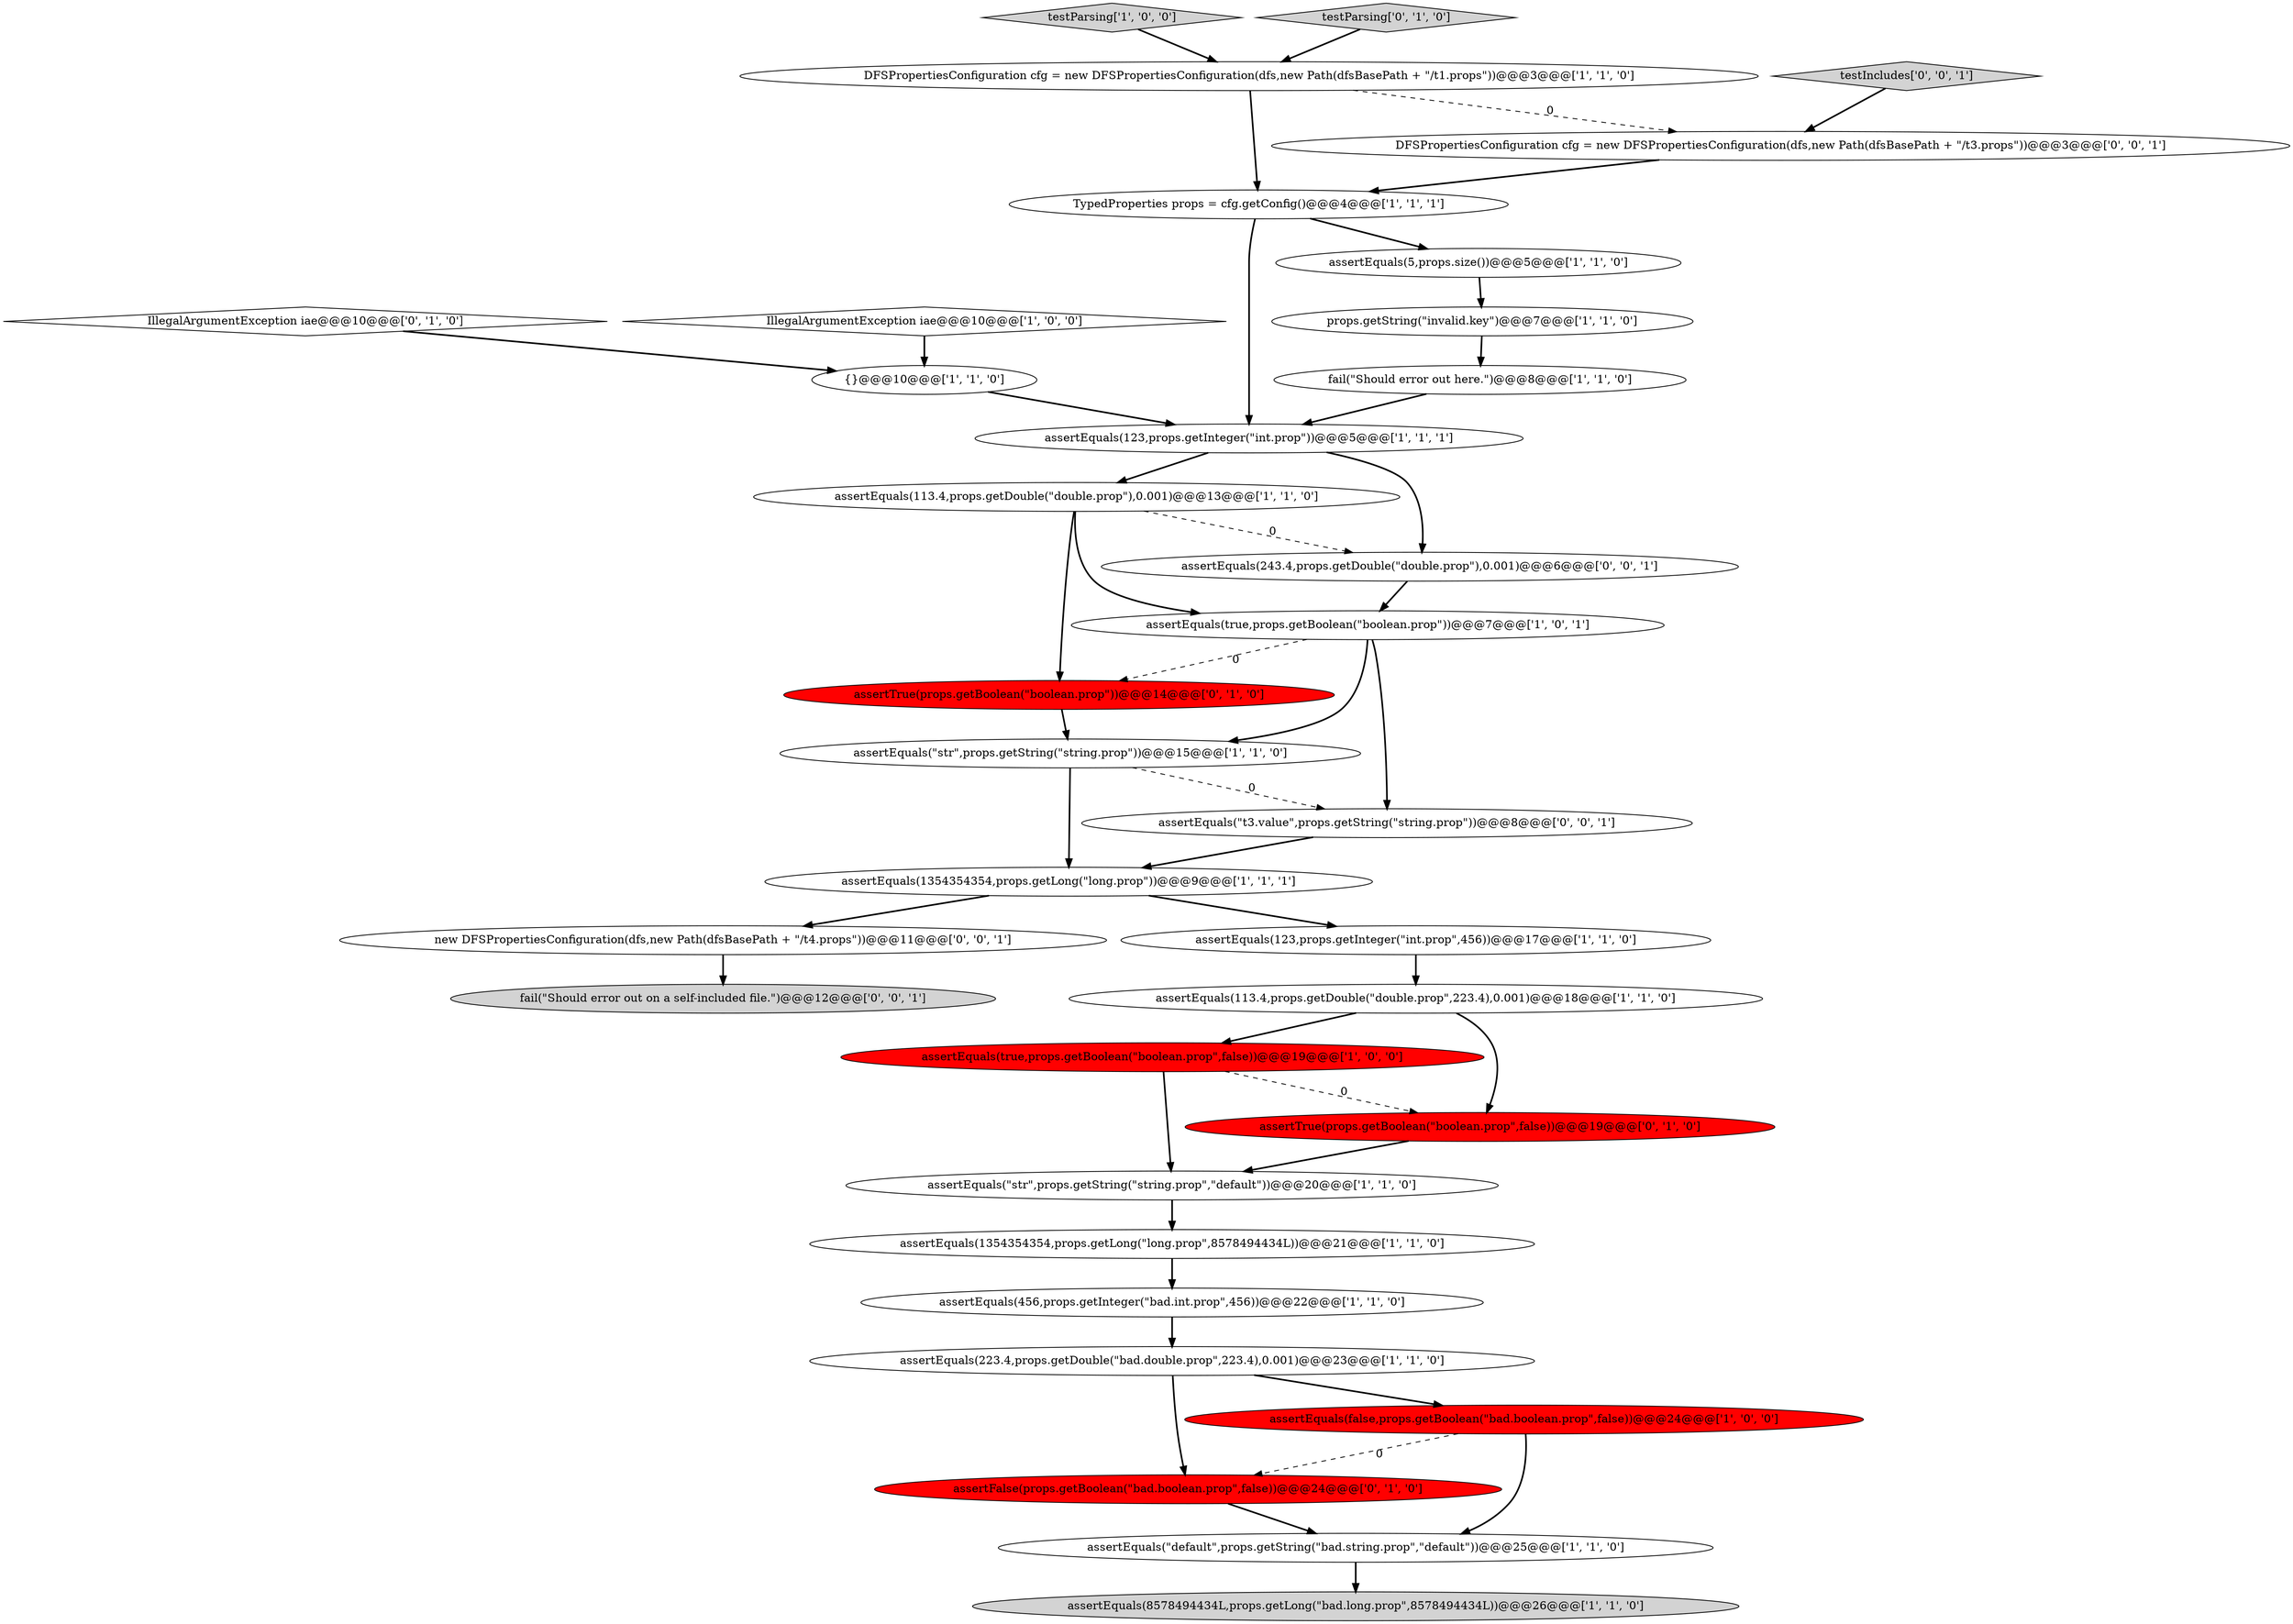 digraph {
30 [style = filled, label = "fail(\"Should error out on a self-included file.\")@@@12@@@['0', '0', '1']", fillcolor = lightgray, shape = ellipse image = "AAA0AAABBB3BBB"];
12 [style = filled, label = "{}@@@10@@@['1', '1', '0']", fillcolor = white, shape = ellipse image = "AAA0AAABBB1BBB"];
33 [style = filled, label = "assertEquals(\"t3.value\",props.getString(\"string.prop\"))@@@8@@@['0', '0', '1']", fillcolor = white, shape = ellipse image = "AAA0AAABBB3BBB"];
2 [style = filled, label = "TypedProperties props = cfg.getConfig()@@@4@@@['1', '1', '1']", fillcolor = white, shape = ellipse image = "AAA0AAABBB1BBB"];
19 [style = filled, label = "assertEquals(true,props.getBoolean(\"boolean.prop\",false))@@@19@@@['1', '0', '0']", fillcolor = red, shape = ellipse image = "AAA1AAABBB1BBB"];
11 [style = filled, label = "assertEquals(456,props.getInteger(\"bad.int.prop\",456))@@@22@@@['1', '1', '0']", fillcolor = white, shape = ellipse image = "AAA0AAABBB1BBB"];
31 [style = filled, label = "testIncludes['0', '0', '1']", fillcolor = lightgray, shape = diamond image = "AAA0AAABBB3BBB"];
6 [style = filled, label = "assertEquals(\"str\",props.getString(\"string.prop\",\"default\"))@@@20@@@['1', '1', '0']", fillcolor = white, shape = ellipse image = "AAA0AAABBB1BBB"];
16 [style = filled, label = "assertEquals(8578494434L,props.getLong(\"bad.long.prop\",8578494434L))@@@26@@@['1', '1', '0']", fillcolor = lightgray, shape = ellipse image = "AAA0AAABBB1BBB"];
7 [style = filled, label = "assertEquals(123,props.getInteger(\"int.prop\"))@@@5@@@['1', '1', '1']", fillcolor = white, shape = ellipse image = "AAA0AAABBB1BBB"];
24 [style = filled, label = "IllegalArgumentException iae@@@10@@@['0', '1', '0']", fillcolor = white, shape = diamond image = "AAA0AAABBB2BBB"];
27 [style = filled, label = "assertFalse(props.getBoolean(\"bad.boolean.prop\",false))@@@24@@@['0', '1', '0']", fillcolor = red, shape = ellipse image = "AAA1AAABBB2BBB"];
21 [style = filled, label = "props.getString(\"invalid.key\")@@@7@@@['1', '1', '0']", fillcolor = white, shape = ellipse image = "AAA0AAABBB1BBB"];
8 [style = filled, label = "assertEquals(1354354354,props.getLong(\"long.prop\",8578494434L))@@@21@@@['1', '1', '0']", fillcolor = white, shape = ellipse image = "AAA0AAABBB1BBB"];
15 [style = filled, label = "testParsing['1', '0', '0']", fillcolor = lightgray, shape = diamond image = "AAA0AAABBB1BBB"];
5 [style = filled, label = "fail(\"Should error out here.\")@@@8@@@['1', '1', '0']", fillcolor = white, shape = ellipse image = "AAA0AAABBB1BBB"];
20 [style = filled, label = "DFSPropertiesConfiguration cfg = new DFSPropertiesConfiguration(dfs,new Path(dfsBasePath + \"/t1.props\"))@@@3@@@['1', '1', '0']", fillcolor = white, shape = ellipse image = "AAA0AAABBB1BBB"];
23 [style = filled, label = "assertTrue(props.getBoolean(\"boolean.prop\",false))@@@19@@@['0', '1', '0']", fillcolor = red, shape = ellipse image = "AAA1AAABBB2BBB"];
32 [style = filled, label = "new DFSPropertiesConfiguration(dfs,new Path(dfsBasePath + \"/t4.props\"))@@@11@@@['0', '0', '1']", fillcolor = white, shape = ellipse image = "AAA0AAABBB3BBB"];
13 [style = filled, label = "assertEquals(true,props.getBoolean(\"boolean.prop\"))@@@7@@@['1', '0', '1']", fillcolor = white, shape = ellipse image = "AAA0AAABBB1BBB"];
25 [style = filled, label = "assertTrue(props.getBoolean(\"boolean.prop\"))@@@14@@@['0', '1', '0']", fillcolor = red, shape = ellipse image = "AAA1AAABBB2BBB"];
14 [style = filled, label = "assertEquals(223.4,props.getDouble(\"bad.double.prop\",223.4),0.001)@@@23@@@['1', '1', '0']", fillcolor = white, shape = ellipse image = "AAA0AAABBB1BBB"];
9 [style = filled, label = "IllegalArgumentException iae@@@10@@@['1', '0', '0']", fillcolor = white, shape = diamond image = "AAA0AAABBB1BBB"];
4 [style = filled, label = "assertEquals(123,props.getInteger(\"int.prop\",456))@@@17@@@['1', '1', '0']", fillcolor = white, shape = ellipse image = "AAA0AAABBB1BBB"];
22 [style = filled, label = "assertEquals(113.4,props.getDouble(\"double.prop\",223.4),0.001)@@@18@@@['1', '1', '0']", fillcolor = white, shape = ellipse image = "AAA0AAABBB1BBB"];
28 [style = filled, label = "DFSPropertiesConfiguration cfg = new DFSPropertiesConfiguration(dfs,new Path(dfsBasePath + \"/t3.props\"))@@@3@@@['0', '0', '1']", fillcolor = white, shape = ellipse image = "AAA0AAABBB3BBB"];
0 [style = filled, label = "assertEquals(false,props.getBoolean(\"bad.boolean.prop\",false))@@@24@@@['1', '0', '0']", fillcolor = red, shape = ellipse image = "AAA1AAABBB1BBB"];
17 [style = filled, label = "assertEquals(113.4,props.getDouble(\"double.prop\"),0.001)@@@13@@@['1', '1', '0']", fillcolor = white, shape = ellipse image = "AAA0AAABBB1BBB"];
10 [style = filled, label = "assertEquals(1354354354,props.getLong(\"long.prop\"))@@@9@@@['1', '1', '1']", fillcolor = white, shape = ellipse image = "AAA0AAABBB1BBB"];
29 [style = filled, label = "assertEquals(243.4,props.getDouble(\"double.prop\"),0.001)@@@6@@@['0', '0', '1']", fillcolor = white, shape = ellipse image = "AAA0AAABBB3BBB"];
1 [style = filled, label = "assertEquals(\"default\",props.getString(\"bad.string.prop\",\"default\"))@@@25@@@['1', '1', '0']", fillcolor = white, shape = ellipse image = "AAA0AAABBB1BBB"];
18 [style = filled, label = "assertEquals(\"str\",props.getString(\"string.prop\"))@@@15@@@['1', '1', '0']", fillcolor = white, shape = ellipse image = "AAA0AAABBB1BBB"];
26 [style = filled, label = "testParsing['0', '1', '0']", fillcolor = lightgray, shape = diamond image = "AAA0AAABBB2BBB"];
3 [style = filled, label = "assertEquals(5,props.size())@@@5@@@['1', '1', '0']", fillcolor = white, shape = ellipse image = "AAA0AAABBB1BBB"];
17->25 [style = bold, label=""];
24->12 [style = bold, label=""];
27->1 [style = bold, label=""];
7->17 [style = bold, label=""];
22->19 [style = bold, label=""];
11->14 [style = bold, label=""];
2->3 [style = bold, label=""];
20->28 [style = dashed, label="0"];
25->18 [style = bold, label=""];
33->10 [style = bold, label=""];
10->32 [style = bold, label=""];
0->27 [style = dashed, label="0"];
13->25 [style = dashed, label="0"];
19->6 [style = bold, label=""];
32->30 [style = bold, label=""];
17->29 [style = dashed, label="0"];
22->23 [style = bold, label=""];
12->7 [style = bold, label=""];
20->2 [style = bold, label=""];
21->5 [style = bold, label=""];
28->2 [style = bold, label=""];
19->23 [style = dashed, label="0"];
18->10 [style = bold, label=""];
14->0 [style = bold, label=""];
18->33 [style = dashed, label="0"];
1->16 [style = bold, label=""];
0->1 [style = bold, label=""];
15->20 [style = bold, label=""];
23->6 [style = bold, label=""];
6->8 [style = bold, label=""];
10->4 [style = bold, label=""];
5->7 [style = bold, label=""];
3->21 [style = bold, label=""];
17->13 [style = bold, label=""];
9->12 [style = bold, label=""];
14->27 [style = bold, label=""];
2->7 [style = bold, label=""];
31->28 [style = bold, label=""];
13->33 [style = bold, label=""];
8->11 [style = bold, label=""];
4->22 [style = bold, label=""];
26->20 [style = bold, label=""];
13->18 [style = bold, label=""];
7->29 [style = bold, label=""];
29->13 [style = bold, label=""];
}
